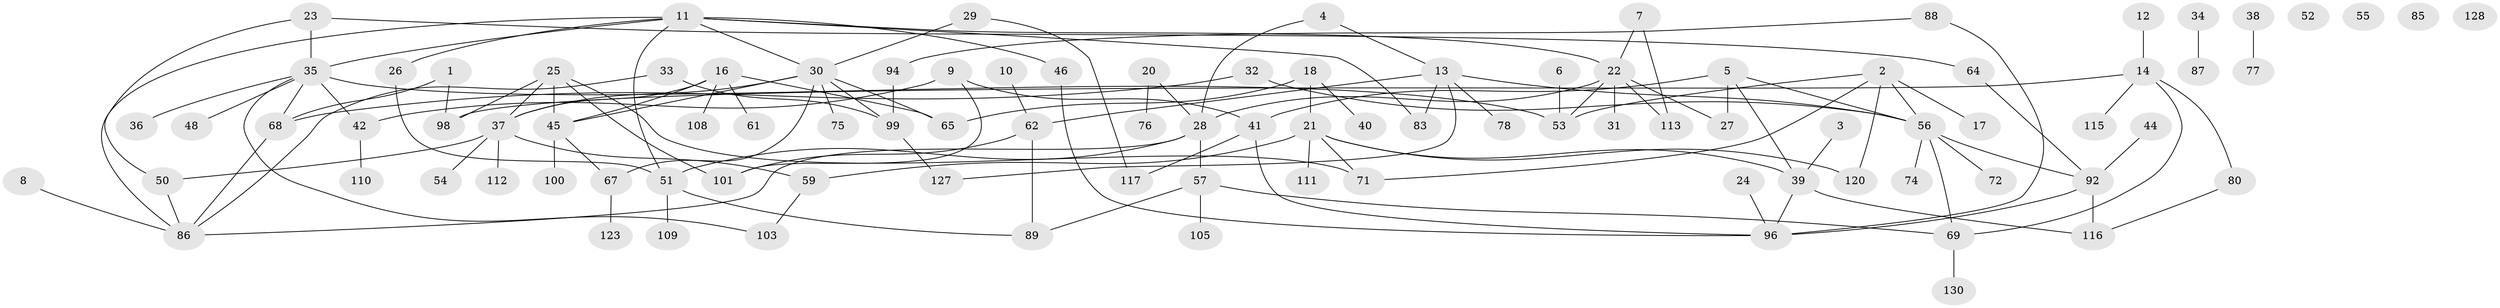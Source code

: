 // Generated by graph-tools (version 1.1) at 2025/23/03/03/25 07:23:28]
// undirected, 97 vertices, 130 edges
graph export_dot {
graph [start="1"]
  node [color=gray90,style=filled];
  1 [super="+63"];
  2 [super="+43"];
  3;
  4;
  5 [super="+19"];
  6;
  7 [super="+66"];
  8;
  9;
  10;
  11 [super="+49"];
  12;
  13 [super="+73"];
  14 [super="+15"];
  16 [super="+70"];
  17;
  18 [super="+122"];
  20;
  21 [super="+90"];
  22 [super="+125"];
  23;
  24;
  25;
  26;
  27;
  28 [super="+131"];
  29;
  30 [super="+79"];
  31;
  32 [super="+97"];
  33 [super="+91"];
  34;
  35 [super="+118"];
  36;
  37 [super="+58"];
  38;
  39 [super="+107"];
  40;
  41 [super="+119"];
  42 [super="+47"];
  44;
  45 [super="+84"];
  46;
  48;
  50 [super="+81"];
  51 [super="+104"];
  52 [super="+60"];
  53;
  54;
  55;
  56 [super="+129"];
  57;
  59 [super="+124"];
  61;
  62 [super="+121"];
  64;
  65;
  67;
  68 [super="+82"];
  69 [super="+93"];
  71;
  72;
  74;
  75;
  76;
  77;
  78;
  80;
  83;
  85;
  86 [super="+126"];
  87;
  88 [super="+114"];
  89 [super="+133"];
  92 [super="+95"];
  94 [super="+102"];
  96;
  98;
  99 [super="+106"];
  100;
  101;
  103;
  105;
  108;
  109;
  110;
  111;
  112;
  113;
  115;
  116 [super="+132"];
  117;
  120;
  123;
  127;
  128;
  130;
  1 -- 98;
  1 -- 68;
  2 -- 17;
  2 -- 53;
  2 -- 71;
  2 -- 120;
  2 -- 56;
  3 -- 39;
  4 -- 13;
  4 -- 28;
  5 -- 41 [weight=2];
  5 -- 56;
  5 -- 27;
  5 -- 39;
  6 -- 53;
  7 -- 113;
  7 -- 22;
  8 -- 86;
  9 -- 42;
  9 -- 101;
  9 -- 41;
  10 -- 62;
  11 -- 22;
  11 -- 46;
  11 -- 51;
  11 -- 86;
  11 -- 35;
  11 -- 83;
  11 -- 26;
  11 -- 30;
  12 -- 14;
  13 -- 56;
  13 -- 78;
  13 -- 83;
  13 -- 127;
  13 -- 62;
  14 -- 80;
  14 -- 115;
  14 -- 98;
  14 -- 69;
  16 -- 37;
  16 -- 45;
  16 -- 61;
  16 -- 65;
  16 -- 108;
  18 -- 21;
  18 -- 40;
  18 -- 65;
  20 -- 28;
  20 -- 76;
  21 -- 120;
  21 -- 71;
  21 -- 111;
  21 -- 39;
  21 -- 59;
  22 -- 27;
  22 -- 113;
  22 -- 28;
  22 -- 53;
  22 -- 31;
  23 -- 50;
  23 -- 64;
  23 -- 35;
  24 -- 96;
  25 -- 37;
  25 -- 45;
  25 -- 71;
  25 -- 98;
  25 -- 101;
  26 -- 51;
  28 -- 51;
  28 -- 57;
  28 -- 86;
  29 -- 117;
  29 -- 30;
  30 -- 99;
  30 -- 45;
  30 -- 65;
  30 -- 67;
  30 -- 37;
  30 -- 75;
  32 -- 68;
  32 -- 56;
  33 -- 99;
  33 -- 86;
  34 -- 87;
  35 -- 36;
  35 -- 48;
  35 -- 53 [weight=2];
  35 -- 103;
  35 -- 68;
  35 -- 42;
  37 -- 112;
  37 -- 50;
  37 -- 54;
  37 -- 59 [weight=2];
  38 -- 77;
  39 -- 96;
  39 -- 116;
  41 -- 96;
  41 -- 117;
  42 -- 110;
  44 -- 92;
  45 -- 67;
  45 -- 100;
  46 -- 96;
  50 -- 86;
  51 -- 109;
  51 -- 89;
  56 -- 72;
  56 -- 74;
  56 -- 92;
  56 -- 69;
  57 -- 69;
  57 -- 89;
  57 -- 105;
  59 -- 103;
  62 -- 101;
  62 -- 89;
  64 -- 92;
  67 -- 123;
  68 -- 86;
  69 -- 130;
  80 -- 116;
  88 -- 96;
  88 -- 94;
  92 -- 116;
  92 -- 96;
  94 -- 99 [weight=2];
  99 -- 127;
}
